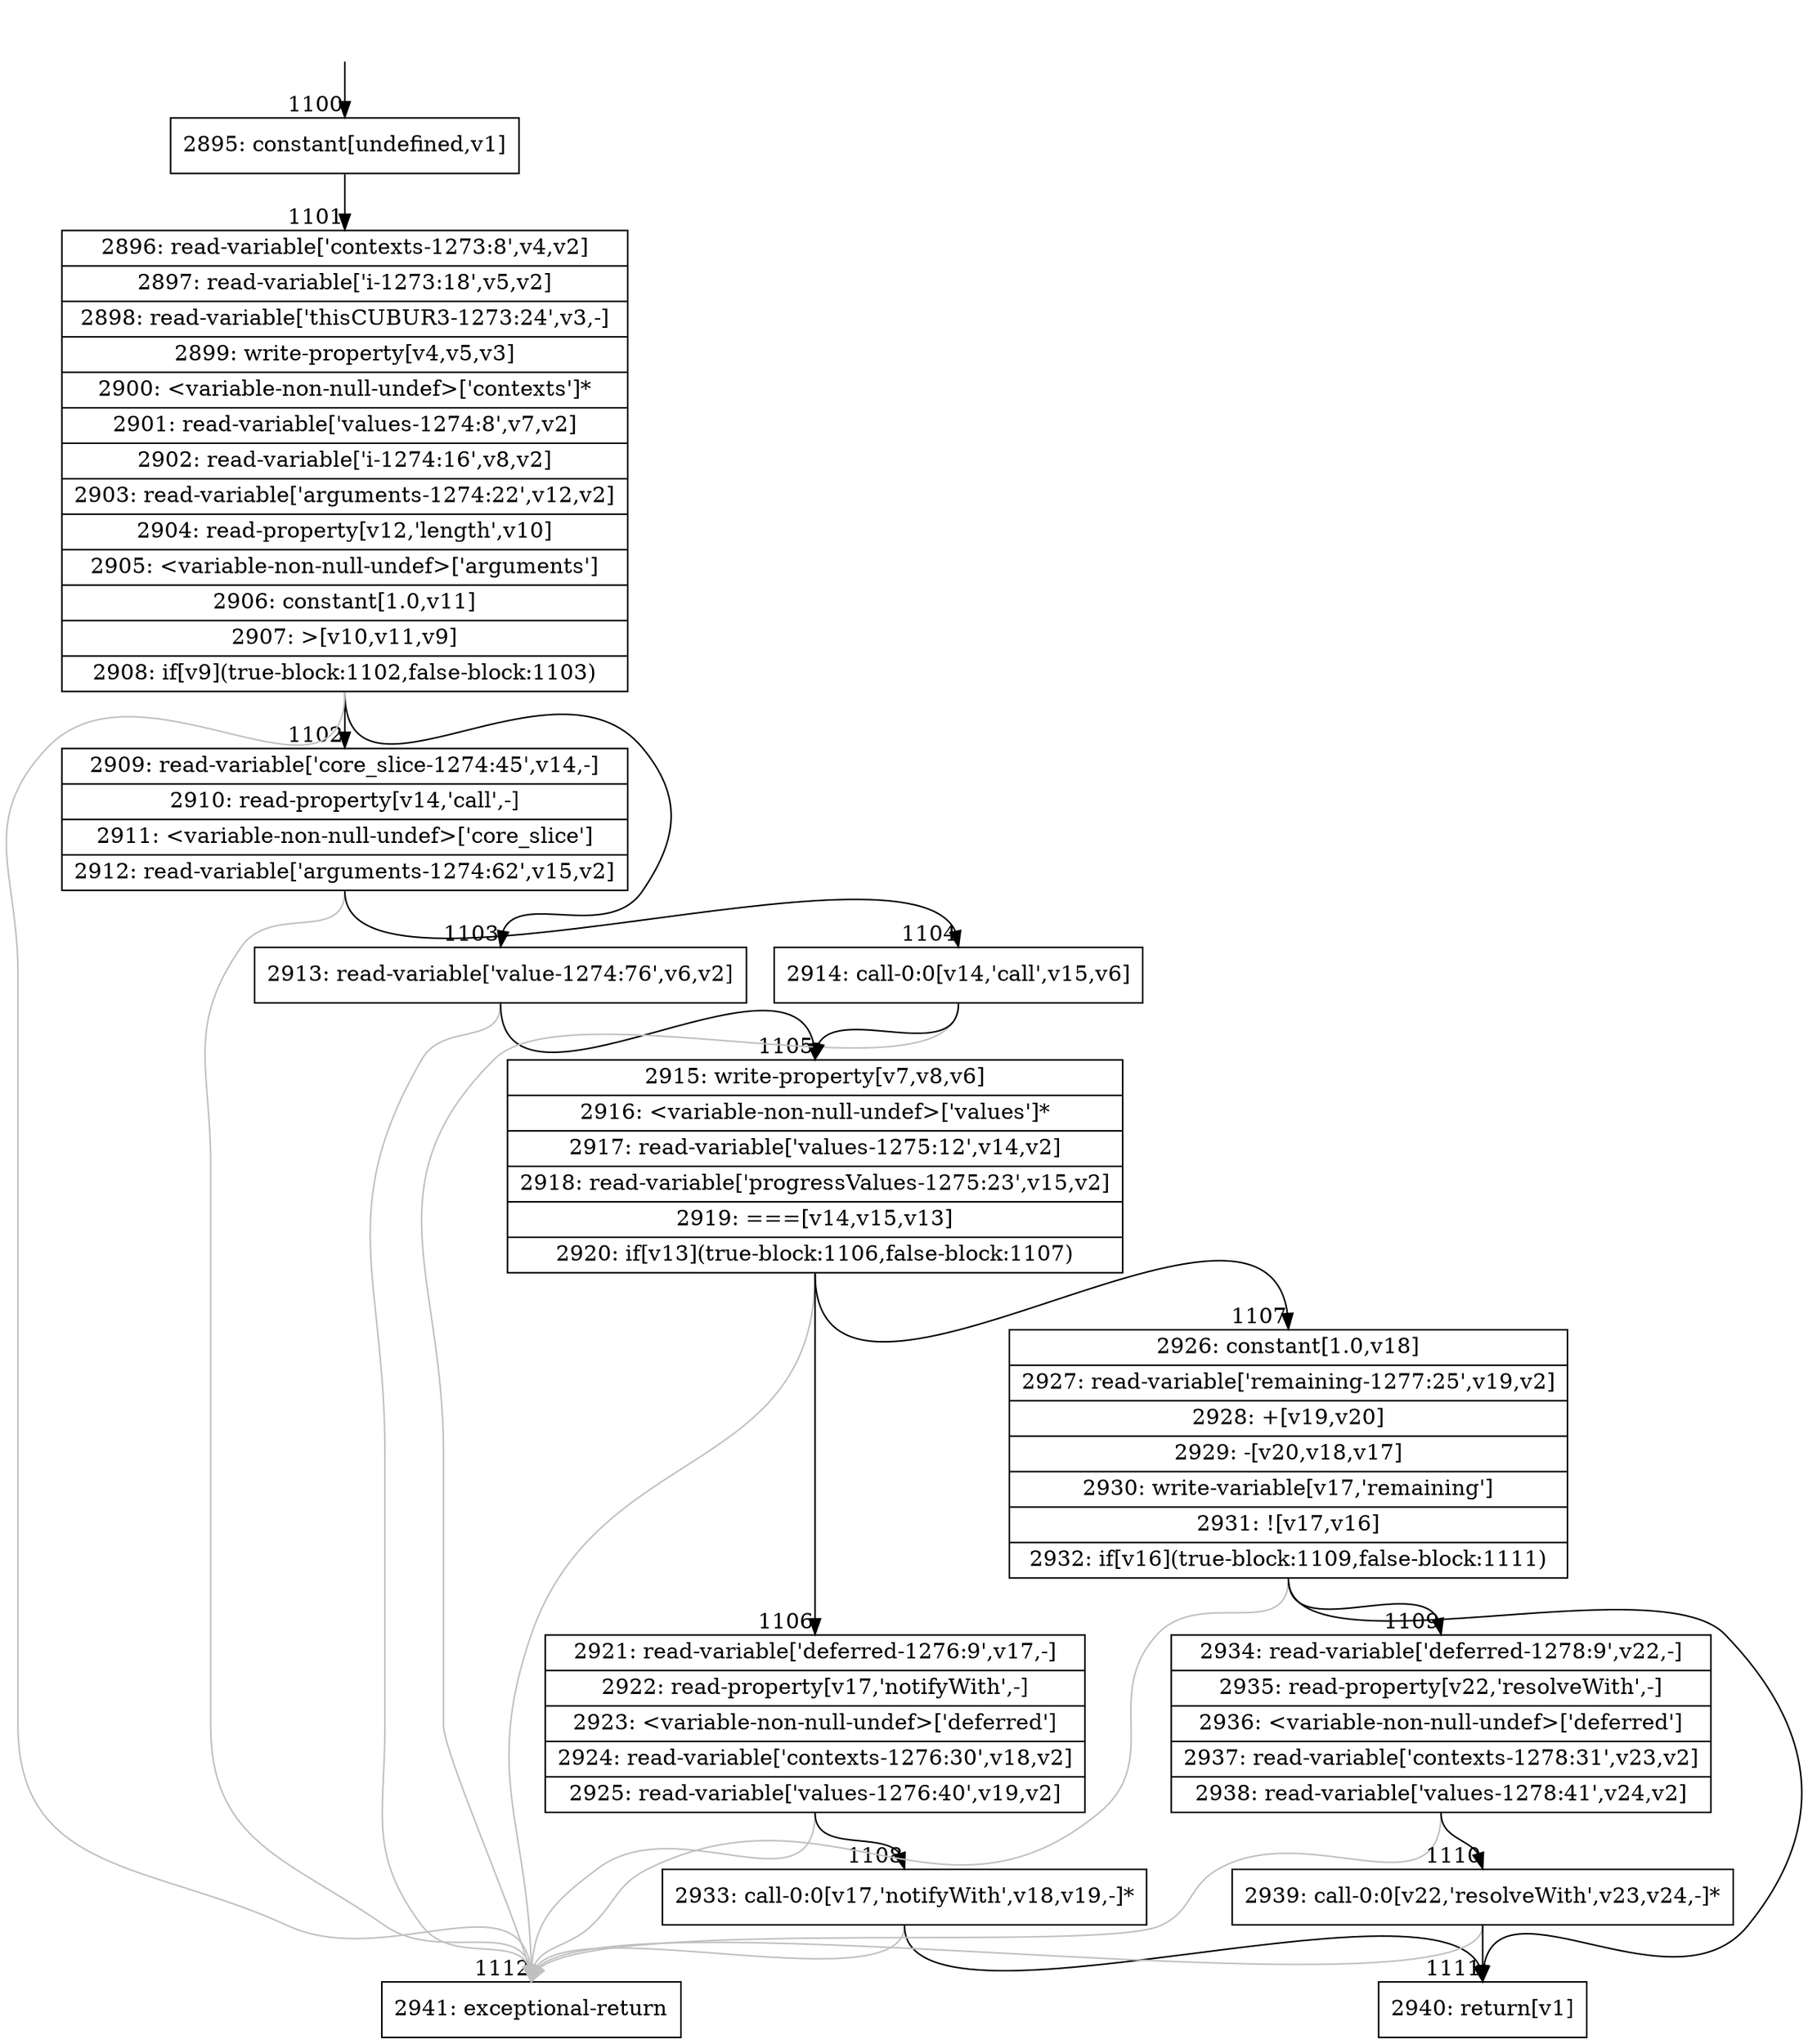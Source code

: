 digraph {
rankdir="TD"
BB_entry88[shape=none,label=""];
BB_entry88 -> BB1100 [tailport=s, headport=n, headlabel="    1100"]
BB1100 [shape=record label="{2895: constant[undefined,v1]}" ] 
BB1100 -> BB1101 [tailport=s, headport=n, headlabel="      1101"]
BB1101 [shape=record label="{2896: read-variable['contexts-1273:8',v4,v2]|2897: read-variable['i-1273:18',v5,v2]|2898: read-variable['thisCUBUR3-1273:24',v3,-]|2899: write-property[v4,v5,v3]|2900: \<variable-non-null-undef\>['contexts']*|2901: read-variable['values-1274:8',v7,v2]|2902: read-variable['i-1274:16',v8,v2]|2903: read-variable['arguments-1274:22',v12,v2]|2904: read-property[v12,'length',v10]|2905: \<variable-non-null-undef\>['arguments']|2906: constant[1.0,v11]|2907: \>[v10,v11,v9]|2908: if[v9](true-block:1102,false-block:1103)}" ] 
BB1101 -> BB1102 [tailport=s, headport=n, headlabel="      1102"]
BB1101 -> BB1103 [tailport=s, headport=n, headlabel="      1103"]
BB1101 -> BB1112 [tailport=s, headport=n, color=gray, headlabel="      1112"]
BB1102 [shape=record label="{2909: read-variable['core_slice-1274:45',v14,-]|2910: read-property[v14,'call',-]|2911: \<variable-non-null-undef\>['core_slice']|2912: read-variable['arguments-1274:62',v15,v2]}" ] 
BB1102 -> BB1104 [tailport=s, headport=n, headlabel="      1104"]
BB1102 -> BB1112 [tailport=s, headport=n, color=gray]
BB1103 [shape=record label="{2913: read-variable['value-1274:76',v6,v2]}" ] 
BB1103 -> BB1105 [tailport=s, headport=n, headlabel="      1105"]
BB1103 -> BB1112 [tailport=s, headport=n, color=gray]
BB1104 [shape=record label="{2914: call-0:0[v14,'call',v15,v6]}" ] 
BB1104 -> BB1105 [tailport=s, headport=n]
BB1104 -> BB1112 [tailport=s, headport=n, color=gray]
BB1105 [shape=record label="{2915: write-property[v7,v8,v6]|2916: \<variable-non-null-undef\>['values']*|2917: read-variable['values-1275:12',v14,v2]|2918: read-variable['progressValues-1275:23',v15,v2]|2919: ===[v14,v15,v13]|2920: if[v13](true-block:1106,false-block:1107)}" ] 
BB1105 -> BB1106 [tailport=s, headport=n, headlabel="      1106"]
BB1105 -> BB1107 [tailport=s, headport=n, headlabel="      1107"]
BB1105 -> BB1112 [tailport=s, headport=n, color=gray]
BB1106 [shape=record label="{2921: read-variable['deferred-1276:9',v17,-]|2922: read-property[v17,'notifyWith',-]|2923: \<variable-non-null-undef\>['deferred']|2924: read-variable['contexts-1276:30',v18,v2]|2925: read-variable['values-1276:40',v19,v2]}" ] 
BB1106 -> BB1108 [tailport=s, headport=n, headlabel="      1108"]
BB1106 -> BB1112 [tailport=s, headport=n, color=gray]
BB1107 [shape=record label="{2926: constant[1.0,v18]|2927: read-variable['remaining-1277:25',v19,v2]|2928: +[v19,v20]|2929: -[v20,v18,v17]|2930: write-variable[v17,'remaining']|2931: ![v17,v16]|2932: if[v16](true-block:1109,false-block:1111)}" ] 
BB1107 -> BB1109 [tailport=s, headport=n, headlabel="      1109"]
BB1107 -> BB1111 [tailport=s, headport=n, headlabel="      1111"]
BB1107 -> BB1112 [tailport=s, headport=n, color=gray]
BB1108 [shape=record label="{2933: call-0:0[v17,'notifyWith',v18,v19,-]*}" ] 
BB1108 -> BB1111 [tailport=s, headport=n]
BB1108 -> BB1112 [tailport=s, headport=n, color=gray]
BB1109 [shape=record label="{2934: read-variable['deferred-1278:9',v22,-]|2935: read-property[v22,'resolveWith',-]|2936: \<variable-non-null-undef\>['deferred']|2937: read-variable['contexts-1278:31',v23,v2]|2938: read-variable['values-1278:41',v24,v2]}" ] 
BB1109 -> BB1110 [tailport=s, headport=n, headlabel="      1110"]
BB1109 -> BB1112 [tailport=s, headport=n, color=gray]
BB1110 [shape=record label="{2939: call-0:0[v22,'resolveWith',v23,v24,-]*}" ] 
BB1110 -> BB1111 [tailport=s, headport=n]
BB1110 -> BB1112 [tailport=s, headport=n, color=gray]
BB1111 [shape=record label="{2940: return[v1]}" ] 
BB1112 [shape=record label="{2941: exceptional-return}" ] 
}
